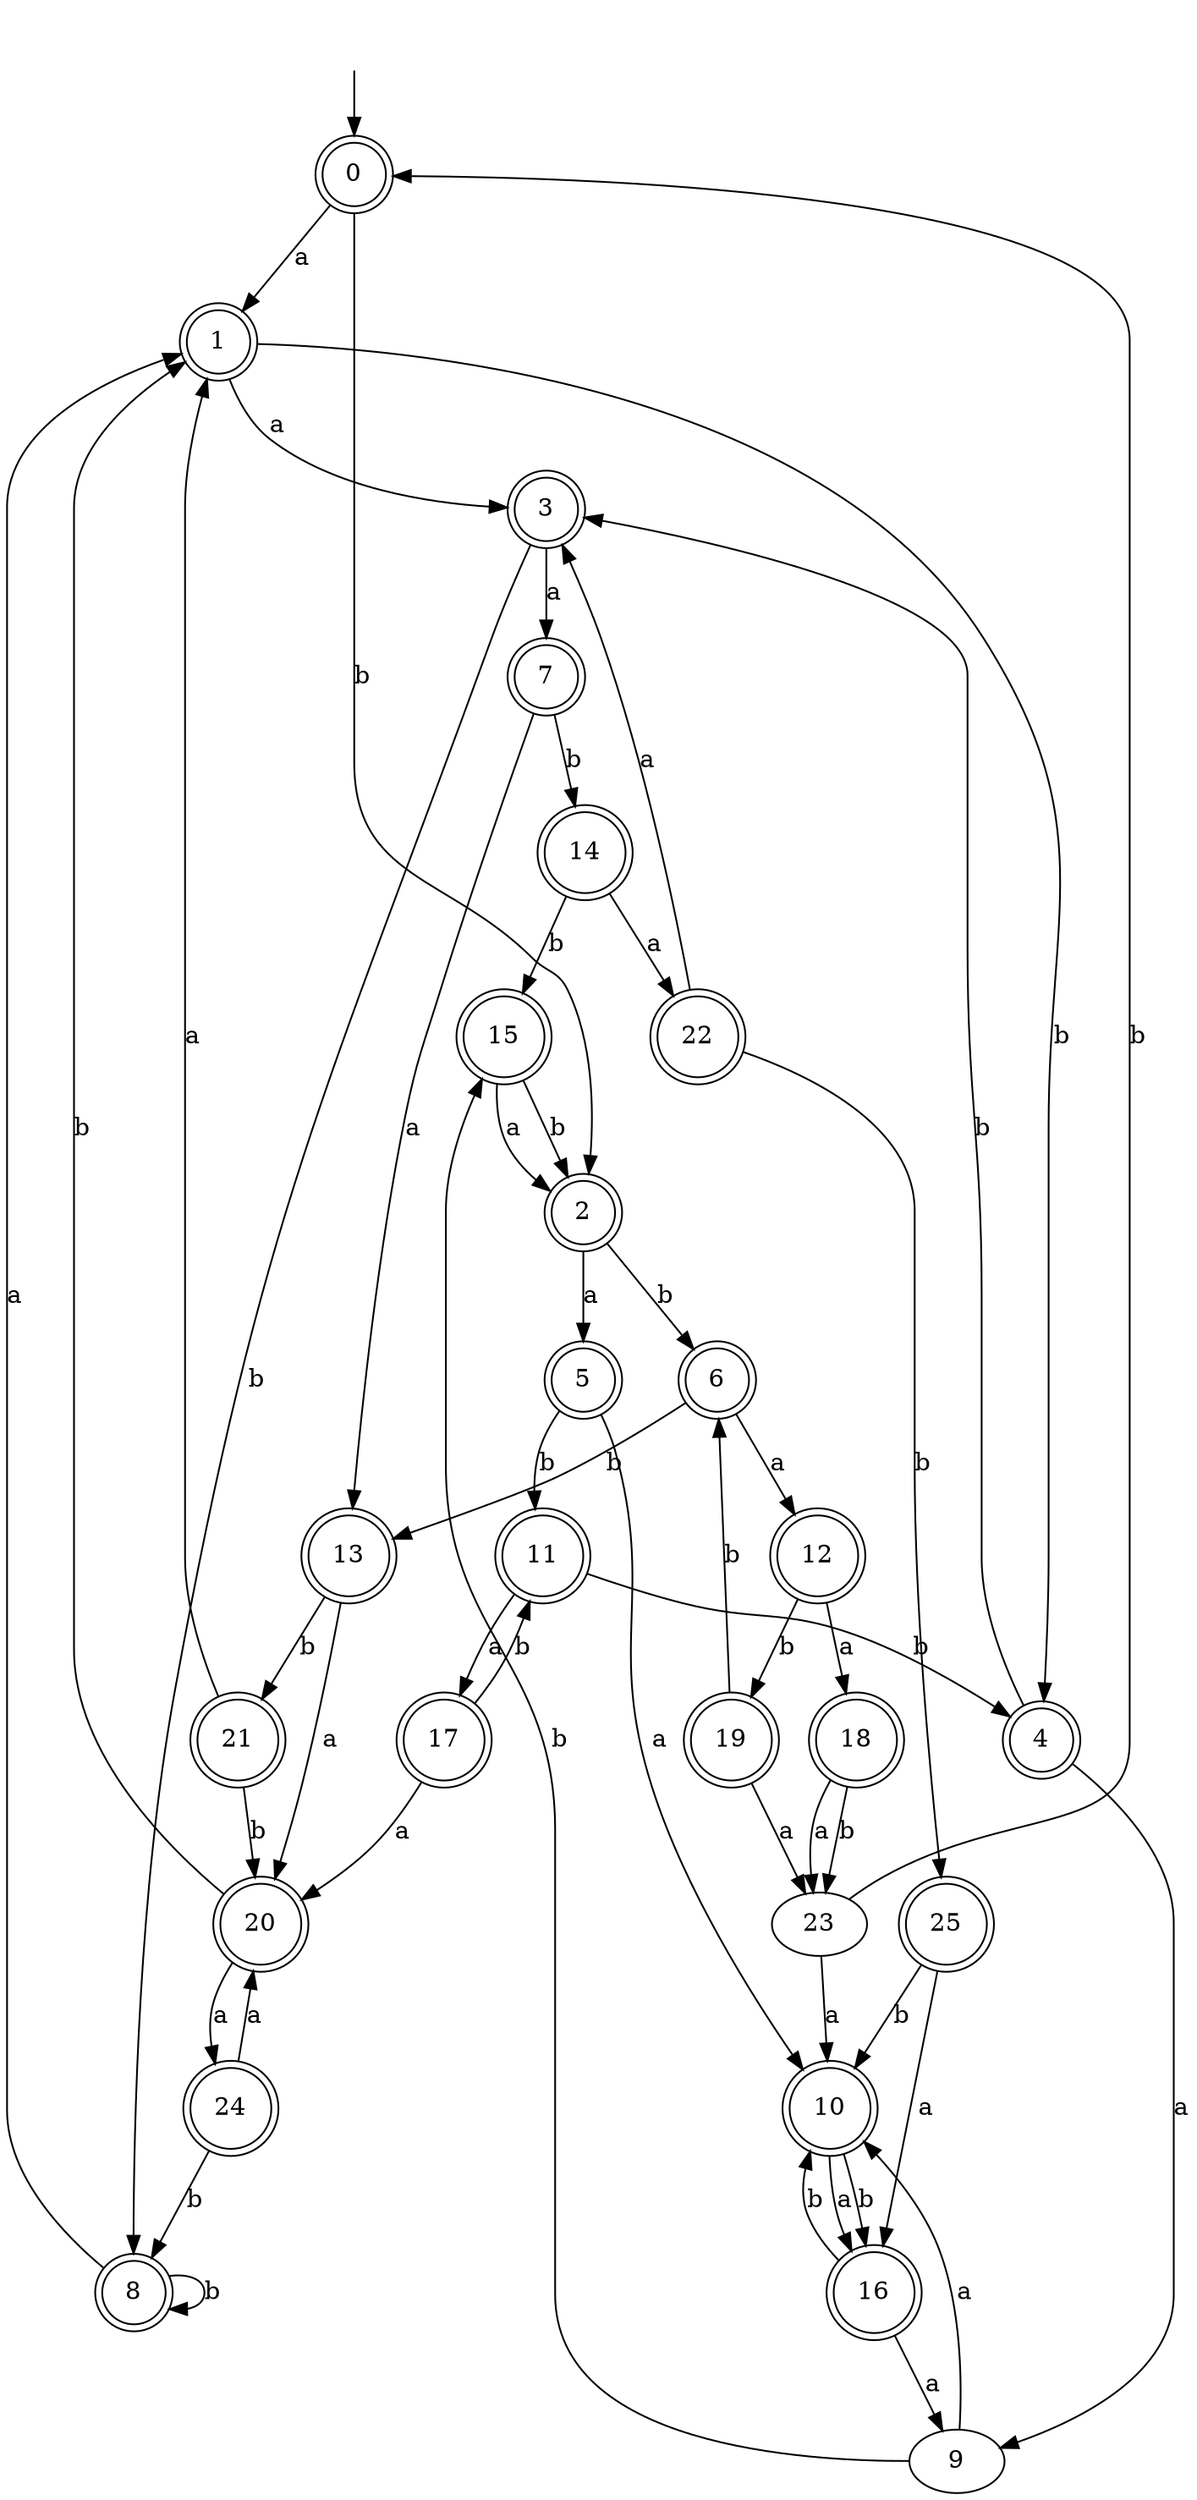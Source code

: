 digraph RandomDFA {
  __start0 [label="", shape=none];
  __start0 -> 0 [label=""];
  0 [shape=circle] [shape=doublecircle]
  0 -> 1 [label="a"]
  0 -> 2 [label="b"]
  1 [shape=doublecircle]
  1 -> 3 [label="a"]
  1 -> 4 [label="b"]
  2 [shape=doublecircle]
  2 -> 5 [label="a"]
  2 -> 6 [label="b"]
  3 [shape=doublecircle]
  3 -> 7 [label="a"]
  3 -> 8 [label="b"]
  4 [shape=doublecircle]
  4 -> 9 [label="a"]
  4 -> 3 [label="b"]
  5 [shape=doublecircle]
  5 -> 10 [label="a"]
  5 -> 11 [label="b"]
  6 [shape=doublecircle]
  6 -> 12 [label="a"]
  6 -> 13 [label="b"]
  7 [shape=doublecircle]
  7 -> 13 [label="a"]
  7 -> 14 [label="b"]
  8 [shape=doublecircle]
  8 -> 1 [label="a"]
  8 -> 8 [label="b"]
  9
  9 -> 10 [label="a"]
  9 -> 15 [label="b"]
  10 [shape=doublecircle]
  10 -> 16 [label="a"]
  10 -> 16 [label="b"]
  11 [shape=doublecircle]
  11 -> 17 [label="a"]
  11 -> 4 [label="b"]
  12 [shape=doublecircle]
  12 -> 18 [label="a"]
  12 -> 19 [label="b"]
  13 [shape=doublecircle]
  13 -> 20 [label="a"]
  13 -> 21 [label="b"]
  14 [shape=doublecircle]
  14 -> 22 [label="a"]
  14 -> 15 [label="b"]
  15 [shape=doublecircle]
  15 -> 2 [label="a"]
  15 -> 2 [label="b"]
  16 [shape=doublecircle]
  16 -> 9 [label="a"]
  16 -> 10 [label="b"]
  17 [shape=doublecircle]
  17 -> 20 [label="a"]
  17 -> 11 [label="b"]
  18 [shape=doublecircle]
  18 -> 23 [label="a"]
  18 -> 23 [label="b"]
  19 [shape=doublecircle]
  19 -> 23 [label="a"]
  19 -> 6 [label="b"]
  20 [shape=doublecircle]
  20 -> 24 [label="a"]
  20 -> 1 [label="b"]
  21 [shape=doublecircle]
  21 -> 1 [label="a"]
  21 -> 20 [label="b"]
  22 [shape=doublecircle]
  22 -> 3 [label="a"]
  22 -> 25 [label="b"]
  23
  23 -> 10 [label="a"]
  23 -> 0 [label="b"]
  24 [shape=doublecircle]
  24 -> 20 [label="a"]
  24 -> 8 [label="b"]
  25 [shape=doublecircle]
  25 -> 16 [label="a"]
  25 -> 10 [label="b"]
}
